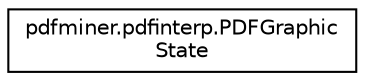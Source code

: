 digraph "Graphical Class Hierarchy"
{
 // LATEX_PDF_SIZE
  edge [fontname="Helvetica",fontsize="10",labelfontname="Helvetica",labelfontsize="10"];
  node [fontname="Helvetica",fontsize="10",shape=record];
  rankdir="LR";
  Node0 [label="pdfminer.pdfinterp.PDFGraphic\lState",height=0.2,width=0.4,color="black", fillcolor="white", style="filled",URL="$classpdfminer_1_1pdfinterp_1_1PDFGraphicState.html",tooltip=" "];
}
